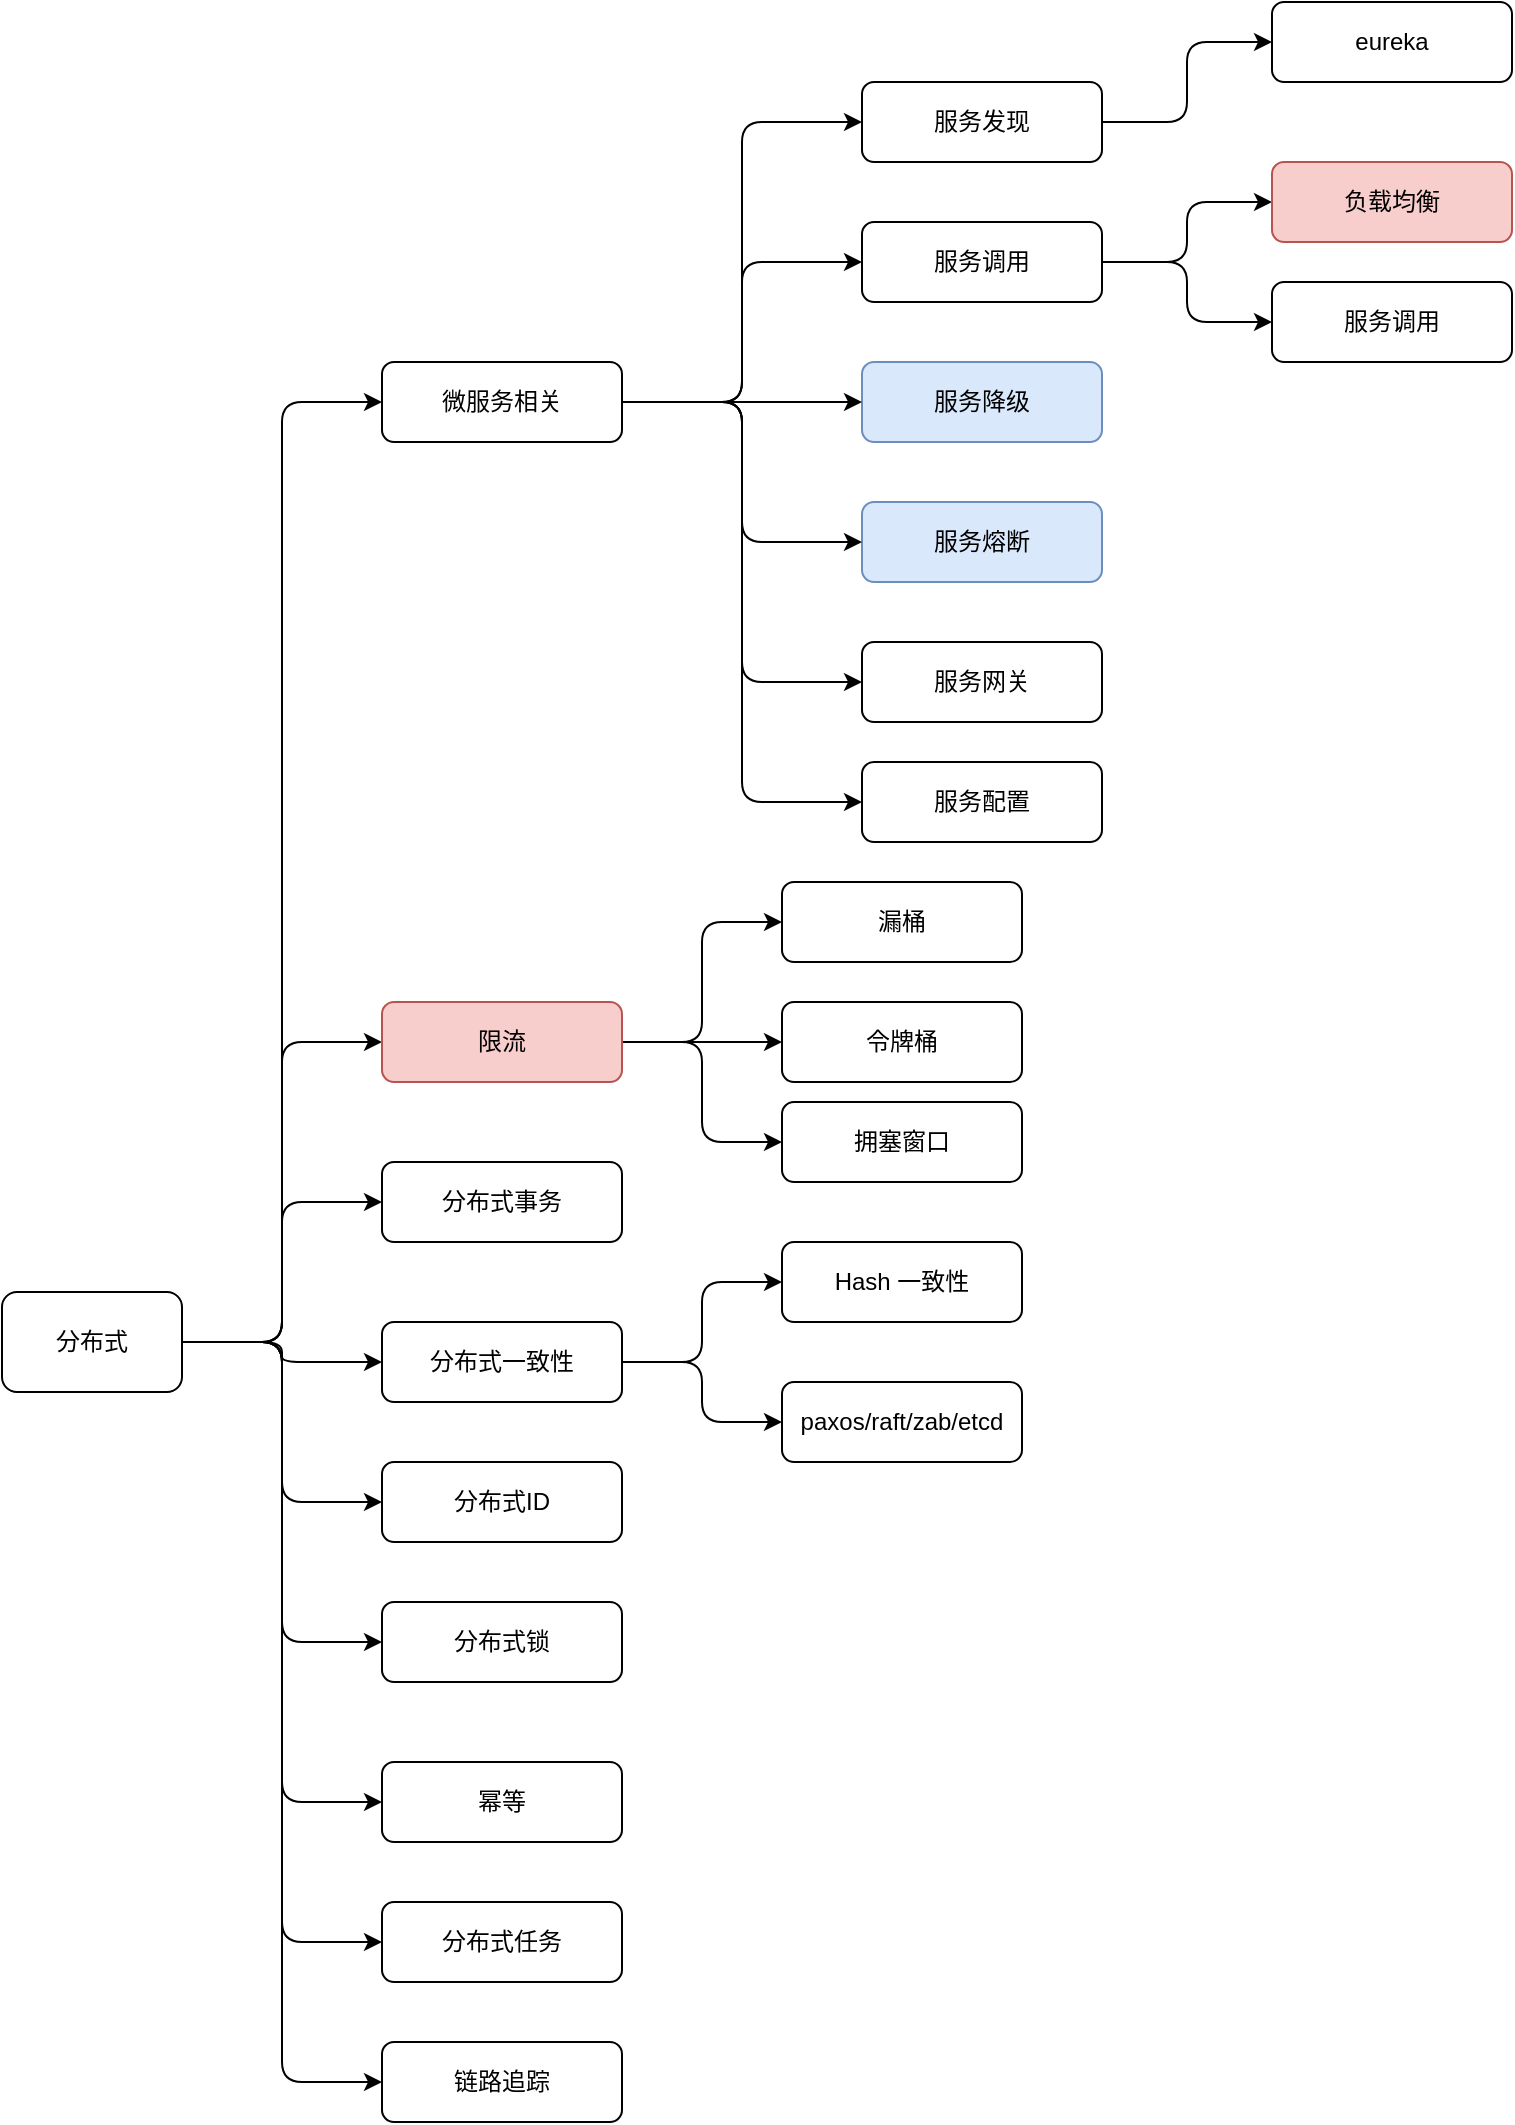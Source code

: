 <mxfile>
    <diagram id="Lf1hEI4Xy3QY-TBtBvAw" name="Page-1">
        <mxGraphModel dx="745" dy="508" grid="1" gridSize="10" guides="1" tooltips="1" connect="1" arrows="1" fold="1" page="1" pageScale="1" pageWidth="850" pageHeight="1100" background="#ffffff" math="0" shadow="0">
            <root>
                <mxCell id="0"/>
                <mxCell id="1" parent="0"/>
                <mxCell id="16" style="edgeStyle=orthogonalEdgeStyle;rounded=1;orthogonalLoop=1;jettySize=auto;html=1;entryX=0;entryY=0.5;entryDx=0;entryDy=0;" parent="1" source="2" target="9" edge="1">
                    <mxGeometry relative="1" as="geometry"/>
                </mxCell>
                <mxCell id="40" style="edgeStyle=orthogonalEdgeStyle;rounded=1;orthogonalLoop=1;jettySize=auto;html=1;entryX=0;entryY=0.5;entryDx=0;entryDy=0;" parent="1" source="2" target="39" edge="1">
                    <mxGeometry relative="1" as="geometry"/>
                </mxCell>
                <mxCell id="49" style="edgeStyle=orthogonalEdgeStyle;rounded=1;orthogonalLoop=1;jettySize=auto;html=1;entryX=0;entryY=0.5;entryDx=0;entryDy=0;" parent="1" source="2" target="17" edge="1">
                    <mxGeometry relative="1" as="geometry"/>
                </mxCell>
                <mxCell id="50" style="edgeStyle=orthogonalEdgeStyle;rounded=1;orthogonalLoop=1;jettySize=auto;html=1;entryX=0;entryY=0.5;entryDx=0;entryDy=0;" parent="1" source="2" target="18" edge="1">
                    <mxGeometry relative="1" as="geometry"/>
                </mxCell>
                <mxCell id="51" style="edgeStyle=orthogonalEdgeStyle;rounded=1;orthogonalLoop=1;jettySize=auto;html=1;entryX=0;entryY=0.5;entryDx=0;entryDy=0;" parent="1" source="2" target="19" edge="1">
                    <mxGeometry relative="1" as="geometry"/>
                </mxCell>
                <mxCell id="52" style="edgeStyle=orthogonalEdgeStyle;rounded=1;orthogonalLoop=1;jettySize=auto;html=1;entryX=0;entryY=0.5;entryDx=0;entryDy=0;" parent="1" source="2" target="20" edge="1">
                    <mxGeometry relative="1" as="geometry"/>
                </mxCell>
                <mxCell id="53" style="edgeStyle=orthogonalEdgeStyle;rounded=1;orthogonalLoop=1;jettySize=auto;html=1;entryX=0;entryY=0.5;entryDx=0;entryDy=0;" parent="1" source="2" target="23" edge="1">
                    <mxGeometry relative="1" as="geometry"/>
                </mxCell>
                <mxCell id="54" style="edgeStyle=orthogonalEdgeStyle;rounded=1;orthogonalLoop=1;jettySize=auto;html=1;entryX=0;entryY=0.5;entryDx=0;entryDy=0;" parent="1" source="2" target="24" edge="1">
                    <mxGeometry relative="1" as="geometry"/>
                </mxCell>
                <mxCell id="55" style="edgeStyle=orthogonalEdgeStyle;rounded=1;orthogonalLoop=1;jettySize=auto;html=1;entryX=0;entryY=0.5;entryDx=0;entryDy=0;" parent="1" source="2" target="21" edge="1">
                    <mxGeometry relative="1" as="geometry"/>
                </mxCell>
                <mxCell id="2" value="分布式" style="rounded=1;whiteSpace=wrap;html=1;" parent="1" vertex="1">
                    <mxGeometry x="40" y="675" width="90" height="50" as="geometry"/>
                </mxCell>
                <mxCell id="8" value="" style="edgeStyle=orthogonalEdgeStyle;rounded=1;orthogonalLoop=1;jettySize=auto;html=1;" parent="1" source="5" target="7" edge="1">
                    <mxGeometry relative="1" as="geometry"/>
                </mxCell>
                <mxCell id="5" value="服务发现" style="rounded=1;whiteSpace=wrap;html=1;" parent="1" vertex="1">
                    <mxGeometry x="470" y="70" width="120" height="40" as="geometry"/>
                </mxCell>
                <mxCell id="7" value="eureka" style="rounded=1;whiteSpace=wrap;html=1;" parent="1" vertex="1">
                    <mxGeometry x="675" y="30" width="120" height="40" as="geometry"/>
                </mxCell>
                <mxCell id="14" style="edgeStyle=orthogonalEdgeStyle;rounded=1;orthogonalLoop=1;jettySize=auto;html=1;" parent="1" source="9" target="12" edge="1">
                    <mxGeometry relative="1" as="geometry"/>
                </mxCell>
                <mxCell id="15" style="edgeStyle=orthogonalEdgeStyle;rounded=1;orthogonalLoop=1;jettySize=auto;html=1;entryX=0;entryY=0.5;entryDx=0;entryDy=0;" parent="1" source="9" target="13" edge="1">
                    <mxGeometry relative="1" as="geometry"/>
                </mxCell>
                <mxCell id="46" style="edgeStyle=orthogonalEdgeStyle;rounded=1;orthogonalLoop=1;jettySize=auto;html=1;entryX=0;entryY=0.5;entryDx=0;entryDy=0;" parent="1" source="9" target="10" edge="1">
                    <mxGeometry relative="1" as="geometry"/>
                </mxCell>
                <mxCell id="9" value="限流" style="rounded=1;whiteSpace=wrap;html=1;fillColor=#f8cecc;strokeColor=#b85450;" parent="1" vertex="1">
                    <mxGeometry x="230" y="530" width="120" height="40" as="geometry"/>
                </mxCell>
                <mxCell id="10" value="漏桶" style="rounded=1;whiteSpace=wrap;html=1;" parent="1" vertex="1">
                    <mxGeometry x="430" y="470" width="120" height="40" as="geometry"/>
                </mxCell>
                <mxCell id="12" value="令牌桶" style="rounded=1;whiteSpace=wrap;html=1;" parent="1" vertex="1">
                    <mxGeometry x="430" y="530" width="120" height="40" as="geometry"/>
                </mxCell>
                <mxCell id="13" value="拥塞窗口" style="rounded=1;whiteSpace=wrap;html=1;" parent="1" vertex="1">
                    <mxGeometry x="430" y="580" width="120" height="40" as="geometry"/>
                </mxCell>
                <mxCell id="17" value="链路追踪" style="rounded=1;whiteSpace=wrap;html=1;" parent="1" vertex="1">
                    <mxGeometry x="230" y="1050" width="120" height="40" as="geometry"/>
                </mxCell>
                <mxCell id="18" value="分布式事务" style="rounded=1;whiteSpace=wrap;html=1;" parent="1" vertex="1">
                    <mxGeometry x="230" y="610" width="120" height="40" as="geometry"/>
                </mxCell>
                <mxCell id="57" value="" style="edgeStyle=orthogonalEdgeStyle;rounded=1;orthogonalLoop=1;jettySize=auto;html=1;entryX=0;entryY=0.5;entryDx=0;entryDy=0;" edge="1" parent="1" source="19" target="56">
                    <mxGeometry relative="1" as="geometry"/>
                </mxCell>
                <mxCell id="59" style="edgeStyle=orthogonalEdgeStyle;rounded=1;orthogonalLoop=1;jettySize=auto;html=1;entryX=0;entryY=0.5;entryDx=0;entryDy=0;" edge="1" parent="1" source="19" target="58">
                    <mxGeometry relative="1" as="geometry"/>
                </mxCell>
                <mxCell id="19" value="分布式一致性" style="rounded=1;whiteSpace=wrap;html=1;" parent="1" vertex="1">
                    <mxGeometry x="230" y="690" width="120" height="40" as="geometry"/>
                </mxCell>
                <mxCell id="20" value="分布式ID" style="rounded=1;whiteSpace=wrap;html=1;" parent="1" vertex="1">
                    <mxGeometry x="230" y="760" width="120" height="40" as="geometry"/>
                </mxCell>
                <mxCell id="21" value="分布式任务" style="rounded=1;whiteSpace=wrap;html=1;" parent="1" vertex="1">
                    <mxGeometry x="230" y="980" width="120" height="40" as="geometry"/>
                </mxCell>
                <mxCell id="23" value="分布式锁" style="rounded=1;whiteSpace=wrap;html=1;" parent="1" vertex="1">
                    <mxGeometry x="230" y="830" width="120" height="40" as="geometry"/>
                </mxCell>
                <mxCell id="24" value="幂等" style="rounded=1;whiteSpace=wrap;html=1;" parent="1" vertex="1">
                    <mxGeometry x="230" y="910" width="120" height="40" as="geometry"/>
                </mxCell>
                <mxCell id="30" style="edgeStyle=orthogonalEdgeStyle;rounded=1;orthogonalLoop=1;jettySize=auto;html=1;" parent="1" source="28" target="29" edge="1">
                    <mxGeometry relative="1" as="geometry"/>
                </mxCell>
                <mxCell id="33" style="edgeStyle=orthogonalEdgeStyle;rounded=1;orthogonalLoop=1;jettySize=auto;html=1;entryX=0;entryY=0.5;entryDx=0;entryDy=0;" parent="1" source="28" target="32" edge="1">
                    <mxGeometry relative="1" as="geometry"/>
                </mxCell>
                <mxCell id="28" value="服务调用" style="rounded=1;whiteSpace=wrap;html=1;" parent="1" vertex="1">
                    <mxGeometry x="470" y="140" width="120" height="40" as="geometry"/>
                </mxCell>
                <mxCell id="29" value="负载均衡" style="rounded=1;whiteSpace=wrap;html=1;fillColor=#f8cecc;strokeColor=#b85450;" parent="1" vertex="1">
                    <mxGeometry x="675" y="110" width="120" height="40" as="geometry"/>
                </mxCell>
                <mxCell id="32" value="服务调用" style="rounded=1;whiteSpace=wrap;html=1;" parent="1" vertex="1">
                    <mxGeometry x="675" y="170" width="120" height="40" as="geometry"/>
                </mxCell>
                <mxCell id="34" value="服务降级" style="rounded=1;whiteSpace=wrap;html=1;fillColor=#dae8fc;strokeColor=#6c8ebf;" parent="1" vertex="1">
                    <mxGeometry x="470" y="210" width="120" height="40" as="geometry"/>
                </mxCell>
                <mxCell id="35" value="服务熔断" style="rounded=1;whiteSpace=wrap;html=1;fillColor=#dae8fc;strokeColor=#6c8ebf;" parent="1" vertex="1">
                    <mxGeometry x="470" y="280" width="120" height="40" as="geometry"/>
                </mxCell>
                <mxCell id="36" value="服务网关" style="rounded=1;whiteSpace=wrap;html=1;" parent="1" vertex="1">
                    <mxGeometry x="470" y="350" width="120" height="40" as="geometry"/>
                </mxCell>
                <mxCell id="41" style="edgeStyle=orthogonalEdgeStyle;rounded=1;orthogonalLoop=1;jettySize=auto;html=1;entryX=0;entryY=0.5;entryDx=0;entryDy=0;" parent="1" source="39" target="5" edge="1">
                    <mxGeometry relative="1" as="geometry"/>
                </mxCell>
                <mxCell id="42" style="edgeStyle=orthogonalEdgeStyle;rounded=1;orthogonalLoop=1;jettySize=auto;html=1;entryX=0;entryY=0.5;entryDx=0;entryDy=0;" parent="1" source="39" target="28" edge="1">
                    <mxGeometry relative="1" as="geometry"/>
                </mxCell>
                <mxCell id="43" style="edgeStyle=orthogonalEdgeStyle;rounded=1;orthogonalLoop=1;jettySize=auto;html=1;entryX=0;entryY=0.5;entryDx=0;entryDy=0;" parent="1" source="39" target="34" edge="1">
                    <mxGeometry relative="1" as="geometry"/>
                </mxCell>
                <mxCell id="44" style="edgeStyle=orthogonalEdgeStyle;rounded=1;orthogonalLoop=1;jettySize=auto;html=1;entryX=0;entryY=0.5;entryDx=0;entryDy=0;" parent="1" source="39" target="35" edge="1">
                    <mxGeometry relative="1" as="geometry"/>
                </mxCell>
                <mxCell id="45" style="edgeStyle=orthogonalEdgeStyle;rounded=1;orthogonalLoop=1;jettySize=auto;html=1;entryX=0;entryY=0.5;entryDx=0;entryDy=0;" parent="1" source="39" target="36" edge="1">
                    <mxGeometry relative="1" as="geometry"/>
                </mxCell>
                <mxCell id="48" style="edgeStyle=orthogonalEdgeStyle;rounded=1;orthogonalLoop=1;jettySize=auto;html=1;entryX=0;entryY=0.5;entryDx=0;entryDy=0;" parent="1" source="39" target="47" edge="1">
                    <mxGeometry relative="1" as="geometry"/>
                </mxCell>
                <mxCell id="39" value="微服务相关" style="rounded=1;whiteSpace=wrap;html=1;" parent="1" vertex="1">
                    <mxGeometry x="230" y="210" width="120" height="40" as="geometry"/>
                </mxCell>
                <mxCell id="47" value="服务配置" style="rounded=1;whiteSpace=wrap;html=1;" parent="1" vertex="1">
                    <mxGeometry x="470" y="410" width="120" height="40" as="geometry"/>
                </mxCell>
                <mxCell id="56" value="Hash 一致性" style="rounded=1;whiteSpace=wrap;html=1;" vertex="1" parent="1">
                    <mxGeometry x="430" y="650" width="120" height="40" as="geometry"/>
                </mxCell>
                <mxCell id="58" value="paxos/raft/zab/etcd" style="rounded=1;whiteSpace=wrap;html=1;" vertex="1" parent="1">
                    <mxGeometry x="430" y="720" width="120" height="40" as="geometry"/>
                </mxCell>
            </root>
        </mxGraphModel>
    </diagram>
</mxfile>
